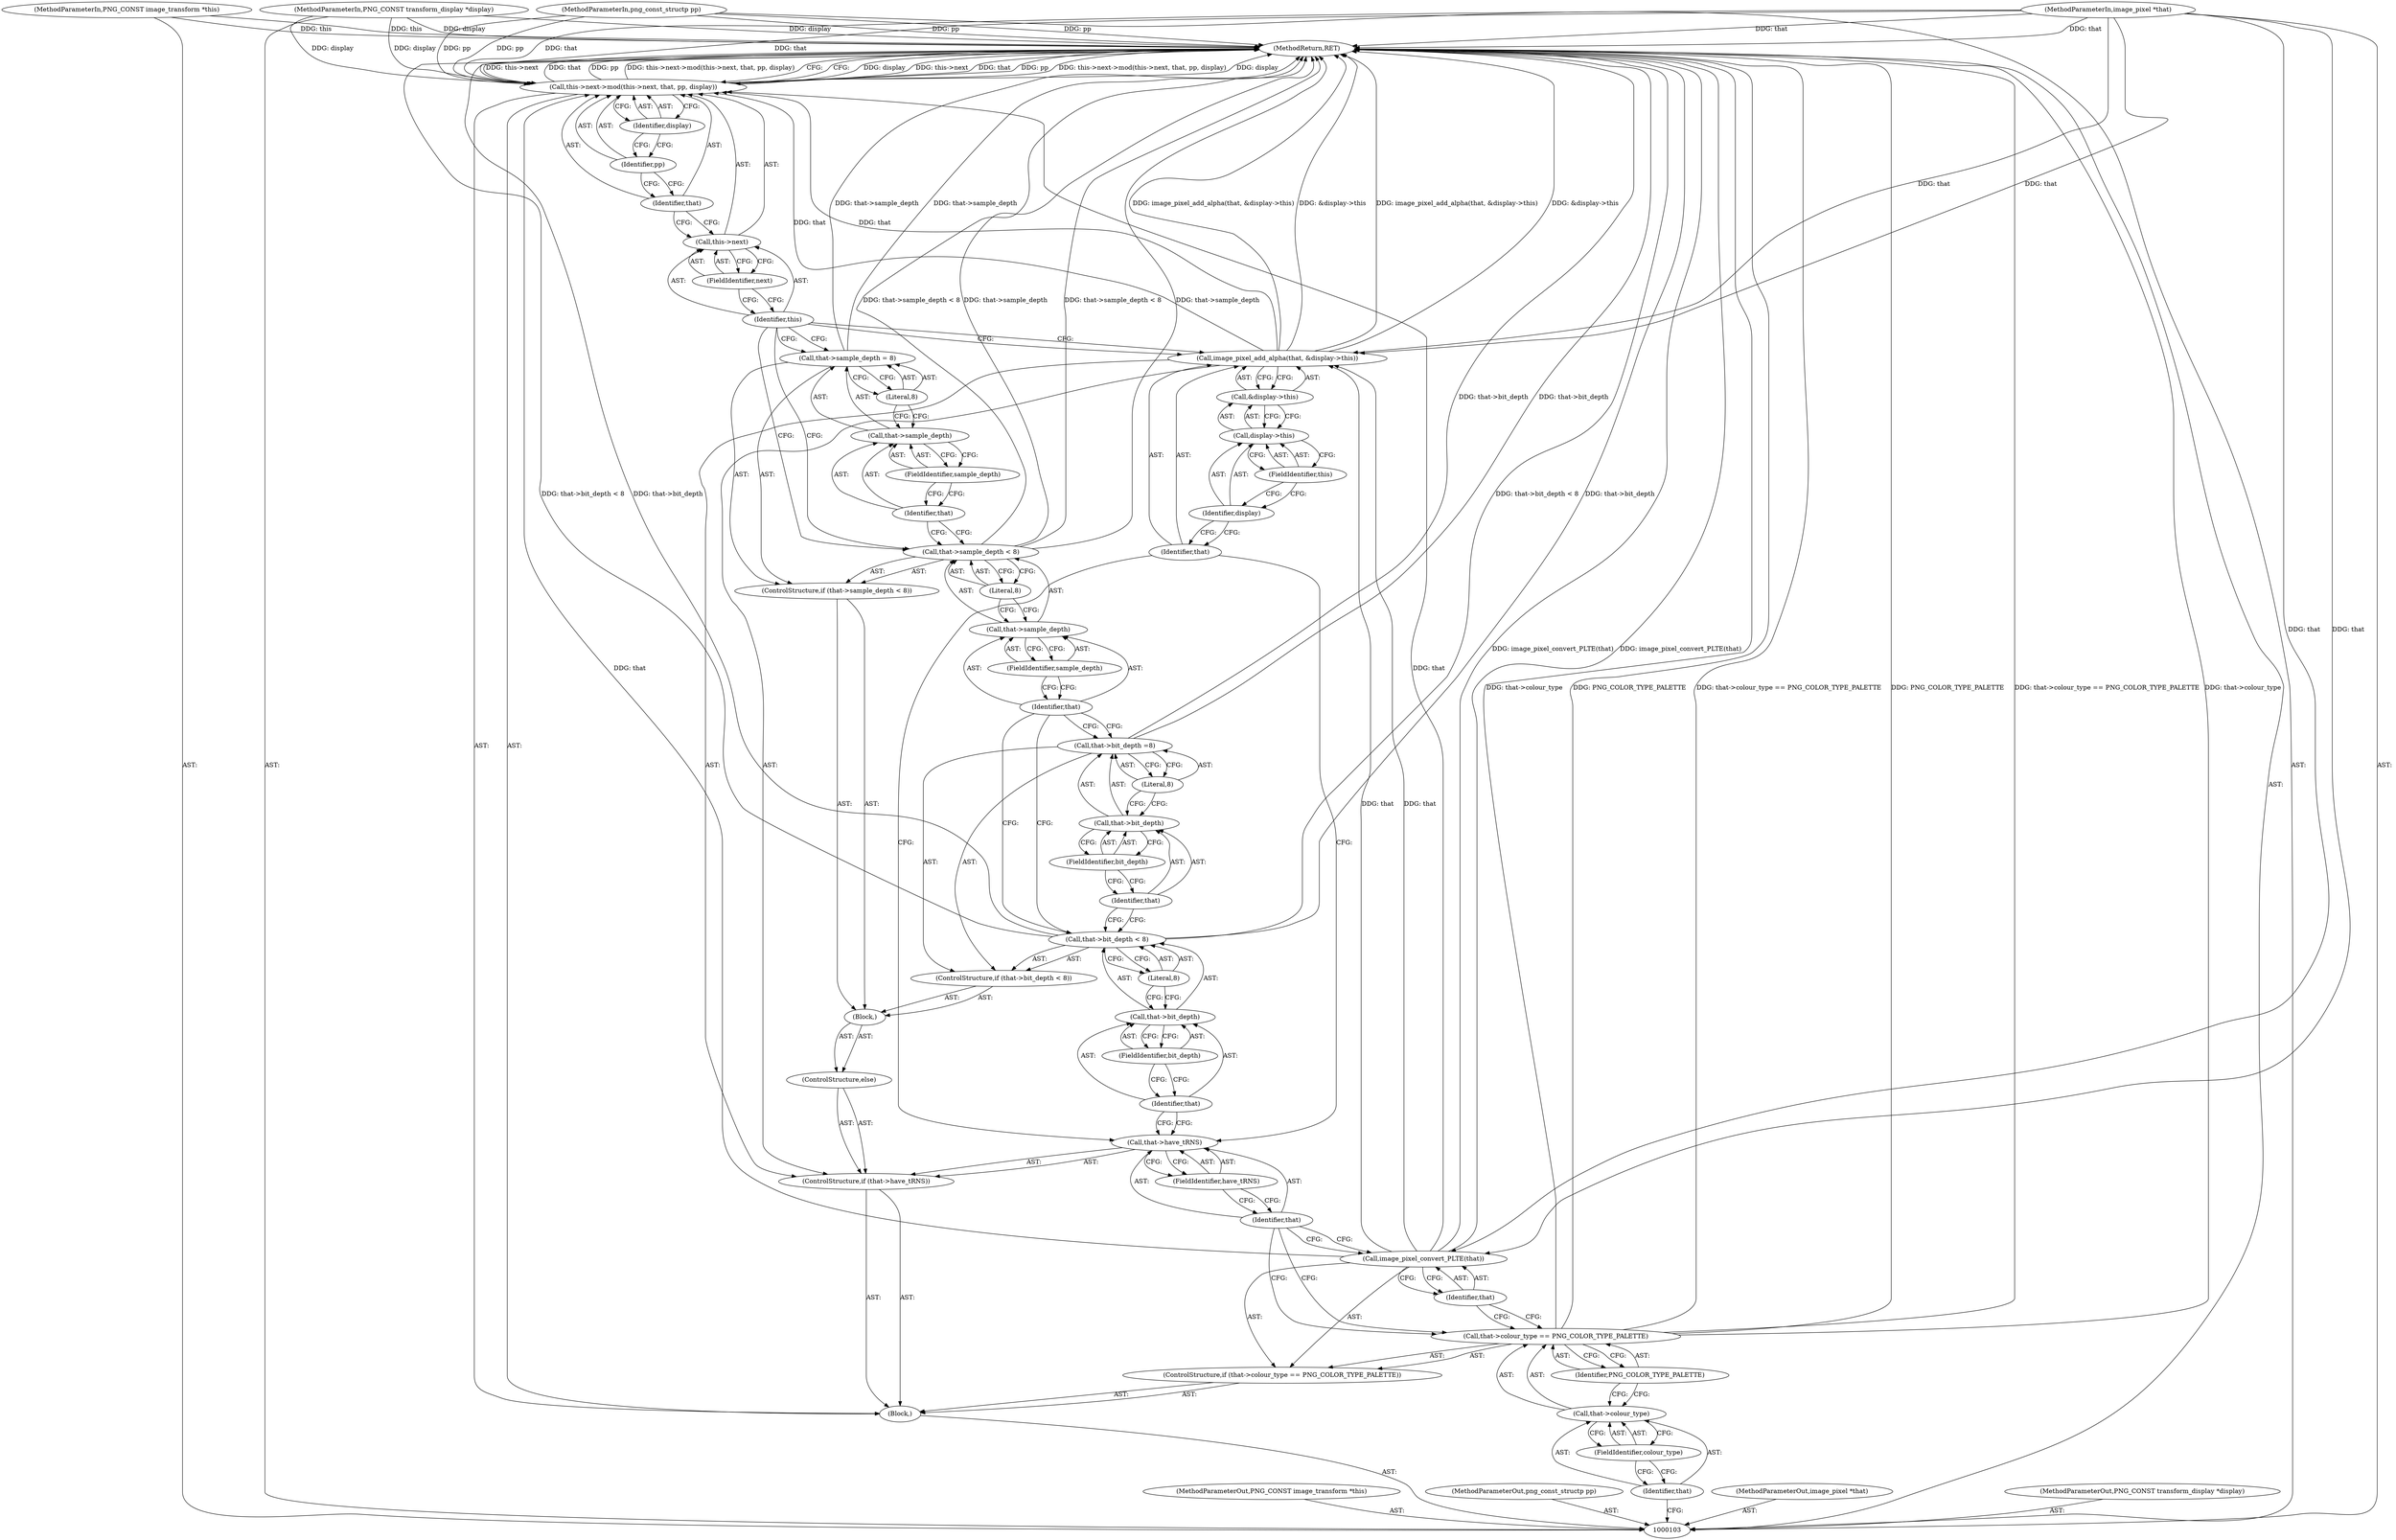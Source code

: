 digraph "1_Android_9d4853418ab2f754c2b63e091c29c5529b8b86ca_89" {
"1000158" [label="(MethodReturn,RET)"];
"1000104" [label="(MethodParameterIn,PNG_CONST image_transform *this)"];
"1000207" [label="(MethodParameterOut,PNG_CONST image_transform *this)"];
"1000120" [label="(FieldIdentifier,have_tRNS)"];
"1000117" [label="(ControlStructure,if (that->have_tRNS))"];
"1000118" [label="(Call,that->have_tRNS)"];
"1000119" [label="(Identifier,that)"];
"1000122" [label="(Identifier,that)"];
"1000123" [label="(Call,&display->this)"];
"1000124" [label="(Call,display->this)"];
"1000125" [label="(Identifier,display)"];
"1000126" [label="(FieldIdentifier,this)"];
"1000121" [label="(Call,image_pixel_add_alpha(that, &display->this))"];
"1000127" [label="(ControlStructure,else)"];
"1000128" [label="(Block,)"];
"1000129" [label="(ControlStructure,if (that->bit_depth < 8))"];
"1000133" [label="(FieldIdentifier,bit_depth)"];
"1000134" [label="(Literal,8)"];
"1000130" [label="(Call,that->bit_depth < 8)"];
"1000131" [label="(Call,that->bit_depth)"];
"1000132" [label="(Identifier,that)"];
"1000138" [label="(FieldIdentifier,bit_depth)"];
"1000139" [label="(Literal,8)"];
"1000135" [label="(Call,that->bit_depth =8)"];
"1000136" [label="(Call,that->bit_depth)"];
"1000137" [label="(Identifier,that)"];
"1000106" [label="(MethodParameterIn,png_const_structp pp)"];
"1000209" [label="(MethodParameterOut,png_const_structp pp)"];
"1000105" [label="(MethodParameterIn,image_pixel *that)"];
"1000208" [label="(MethodParameterOut,image_pixel *that)"];
"1000141" [label="(Call,that->sample_depth < 8)"];
"1000142" [label="(Call,that->sample_depth)"];
"1000143" [label="(Identifier,that)"];
"1000144" [label="(FieldIdentifier,sample_depth)"];
"1000145" [label="(Literal,8)"];
"1000140" [label="(ControlStructure,if (that->sample_depth < 8))"];
"1000146" [label="(Call,that->sample_depth = 8)"];
"1000147" [label="(Call,that->sample_depth)"];
"1000148" [label="(Identifier,that)"];
"1000149" [label="(FieldIdentifier,sample_depth)"];
"1000150" [label="(Literal,8)"];
"1000152" [label="(Call,this->next)"];
"1000153" [label="(Identifier,this)"];
"1000154" [label="(FieldIdentifier,next)"];
"1000155" [label="(Identifier,that)"];
"1000156" [label="(Identifier,pp)"];
"1000151" [label="(Call,this->next->mod(this->next, that, pp, display))"];
"1000157" [label="(Identifier,display)"];
"1000107" [label="(MethodParameterIn,PNG_CONST transform_display *display)"];
"1000210" [label="(MethodParameterOut,PNG_CONST transform_display *display)"];
"1000108" [label="(Block,)"];
"1000113" [label="(FieldIdentifier,colour_type)"];
"1000114" [label="(Identifier,PNG_COLOR_TYPE_PALETTE)"];
"1000109" [label="(ControlStructure,if (that->colour_type == PNG_COLOR_TYPE_PALETTE))"];
"1000110" [label="(Call,that->colour_type == PNG_COLOR_TYPE_PALETTE)"];
"1000111" [label="(Call,that->colour_type)"];
"1000112" [label="(Identifier,that)"];
"1000116" [label="(Identifier,that)"];
"1000115" [label="(Call,image_pixel_convert_PLTE(that))"];
"1000158" -> "1000103"  [label="AST: "];
"1000158" -> "1000151"  [label="CFG: "];
"1000130" -> "1000158"  [label="DDG: that->bit_depth < 8"];
"1000130" -> "1000158"  [label="DDG: that->bit_depth"];
"1000141" -> "1000158"  [label="DDG: that->sample_depth"];
"1000141" -> "1000158"  [label="DDG: that->sample_depth < 8"];
"1000151" -> "1000158"  [label="DDG: display"];
"1000151" -> "1000158"  [label="DDG: this->next"];
"1000151" -> "1000158"  [label="DDG: that"];
"1000151" -> "1000158"  [label="DDG: pp"];
"1000151" -> "1000158"  [label="DDG: this->next->mod(this->next, that, pp, display)"];
"1000104" -> "1000158"  [label="DDG: this"];
"1000105" -> "1000158"  [label="DDG: that"];
"1000110" -> "1000158"  [label="DDG: PNG_COLOR_TYPE_PALETTE"];
"1000110" -> "1000158"  [label="DDG: that->colour_type == PNG_COLOR_TYPE_PALETTE"];
"1000110" -> "1000158"  [label="DDG: that->colour_type"];
"1000135" -> "1000158"  [label="DDG: that->bit_depth"];
"1000106" -> "1000158"  [label="DDG: pp"];
"1000107" -> "1000158"  [label="DDG: display"];
"1000121" -> "1000158"  [label="DDG: &display->this"];
"1000121" -> "1000158"  [label="DDG: image_pixel_add_alpha(that, &display->this)"];
"1000115" -> "1000158"  [label="DDG: image_pixel_convert_PLTE(that)"];
"1000146" -> "1000158"  [label="DDG: that->sample_depth"];
"1000104" -> "1000103"  [label="AST: "];
"1000104" -> "1000158"  [label="DDG: this"];
"1000207" -> "1000103"  [label="AST: "];
"1000120" -> "1000118"  [label="AST: "];
"1000120" -> "1000119"  [label="CFG: "];
"1000118" -> "1000120"  [label="CFG: "];
"1000117" -> "1000108"  [label="AST: "];
"1000118" -> "1000117"  [label="AST: "];
"1000121" -> "1000117"  [label="AST: "];
"1000127" -> "1000117"  [label="AST: "];
"1000118" -> "1000117"  [label="AST: "];
"1000118" -> "1000120"  [label="CFG: "];
"1000119" -> "1000118"  [label="AST: "];
"1000120" -> "1000118"  [label="AST: "];
"1000122" -> "1000118"  [label="CFG: "];
"1000132" -> "1000118"  [label="CFG: "];
"1000119" -> "1000118"  [label="AST: "];
"1000119" -> "1000115"  [label="CFG: "];
"1000119" -> "1000110"  [label="CFG: "];
"1000120" -> "1000119"  [label="CFG: "];
"1000122" -> "1000121"  [label="AST: "];
"1000122" -> "1000118"  [label="CFG: "];
"1000125" -> "1000122"  [label="CFG: "];
"1000123" -> "1000121"  [label="AST: "];
"1000123" -> "1000124"  [label="CFG: "];
"1000124" -> "1000123"  [label="AST: "];
"1000121" -> "1000123"  [label="CFG: "];
"1000124" -> "1000123"  [label="AST: "];
"1000124" -> "1000126"  [label="CFG: "];
"1000125" -> "1000124"  [label="AST: "];
"1000126" -> "1000124"  [label="AST: "];
"1000123" -> "1000124"  [label="CFG: "];
"1000125" -> "1000124"  [label="AST: "];
"1000125" -> "1000122"  [label="CFG: "];
"1000126" -> "1000125"  [label="CFG: "];
"1000126" -> "1000124"  [label="AST: "];
"1000126" -> "1000125"  [label="CFG: "];
"1000124" -> "1000126"  [label="CFG: "];
"1000121" -> "1000117"  [label="AST: "];
"1000121" -> "1000123"  [label="CFG: "];
"1000122" -> "1000121"  [label="AST: "];
"1000123" -> "1000121"  [label="AST: "];
"1000153" -> "1000121"  [label="CFG: "];
"1000121" -> "1000158"  [label="DDG: &display->this"];
"1000121" -> "1000158"  [label="DDG: image_pixel_add_alpha(that, &display->this)"];
"1000115" -> "1000121"  [label="DDG: that"];
"1000105" -> "1000121"  [label="DDG: that"];
"1000121" -> "1000151"  [label="DDG: that"];
"1000127" -> "1000117"  [label="AST: "];
"1000128" -> "1000127"  [label="AST: "];
"1000128" -> "1000127"  [label="AST: "];
"1000129" -> "1000128"  [label="AST: "];
"1000140" -> "1000128"  [label="AST: "];
"1000129" -> "1000128"  [label="AST: "];
"1000130" -> "1000129"  [label="AST: "];
"1000135" -> "1000129"  [label="AST: "];
"1000133" -> "1000131"  [label="AST: "];
"1000133" -> "1000132"  [label="CFG: "];
"1000131" -> "1000133"  [label="CFG: "];
"1000134" -> "1000130"  [label="AST: "];
"1000134" -> "1000131"  [label="CFG: "];
"1000130" -> "1000134"  [label="CFG: "];
"1000130" -> "1000129"  [label="AST: "];
"1000130" -> "1000134"  [label="CFG: "];
"1000131" -> "1000130"  [label="AST: "];
"1000134" -> "1000130"  [label="AST: "];
"1000137" -> "1000130"  [label="CFG: "];
"1000143" -> "1000130"  [label="CFG: "];
"1000130" -> "1000158"  [label="DDG: that->bit_depth < 8"];
"1000130" -> "1000158"  [label="DDG: that->bit_depth"];
"1000131" -> "1000130"  [label="AST: "];
"1000131" -> "1000133"  [label="CFG: "];
"1000132" -> "1000131"  [label="AST: "];
"1000133" -> "1000131"  [label="AST: "];
"1000134" -> "1000131"  [label="CFG: "];
"1000132" -> "1000131"  [label="AST: "];
"1000132" -> "1000118"  [label="CFG: "];
"1000133" -> "1000132"  [label="CFG: "];
"1000138" -> "1000136"  [label="AST: "];
"1000138" -> "1000137"  [label="CFG: "];
"1000136" -> "1000138"  [label="CFG: "];
"1000139" -> "1000135"  [label="AST: "];
"1000139" -> "1000136"  [label="CFG: "];
"1000135" -> "1000139"  [label="CFG: "];
"1000135" -> "1000129"  [label="AST: "];
"1000135" -> "1000139"  [label="CFG: "];
"1000136" -> "1000135"  [label="AST: "];
"1000139" -> "1000135"  [label="AST: "];
"1000143" -> "1000135"  [label="CFG: "];
"1000135" -> "1000158"  [label="DDG: that->bit_depth"];
"1000136" -> "1000135"  [label="AST: "];
"1000136" -> "1000138"  [label="CFG: "];
"1000137" -> "1000136"  [label="AST: "];
"1000138" -> "1000136"  [label="AST: "];
"1000139" -> "1000136"  [label="CFG: "];
"1000137" -> "1000136"  [label="AST: "];
"1000137" -> "1000130"  [label="CFG: "];
"1000138" -> "1000137"  [label="CFG: "];
"1000106" -> "1000103"  [label="AST: "];
"1000106" -> "1000158"  [label="DDG: pp"];
"1000106" -> "1000151"  [label="DDG: pp"];
"1000209" -> "1000103"  [label="AST: "];
"1000105" -> "1000103"  [label="AST: "];
"1000105" -> "1000158"  [label="DDG: that"];
"1000105" -> "1000115"  [label="DDG: that"];
"1000105" -> "1000121"  [label="DDG: that"];
"1000105" -> "1000151"  [label="DDG: that"];
"1000208" -> "1000103"  [label="AST: "];
"1000141" -> "1000140"  [label="AST: "];
"1000141" -> "1000145"  [label="CFG: "];
"1000142" -> "1000141"  [label="AST: "];
"1000145" -> "1000141"  [label="AST: "];
"1000148" -> "1000141"  [label="CFG: "];
"1000153" -> "1000141"  [label="CFG: "];
"1000141" -> "1000158"  [label="DDG: that->sample_depth"];
"1000141" -> "1000158"  [label="DDG: that->sample_depth < 8"];
"1000142" -> "1000141"  [label="AST: "];
"1000142" -> "1000144"  [label="CFG: "];
"1000143" -> "1000142"  [label="AST: "];
"1000144" -> "1000142"  [label="AST: "];
"1000145" -> "1000142"  [label="CFG: "];
"1000143" -> "1000142"  [label="AST: "];
"1000143" -> "1000135"  [label="CFG: "];
"1000143" -> "1000130"  [label="CFG: "];
"1000144" -> "1000143"  [label="CFG: "];
"1000144" -> "1000142"  [label="AST: "];
"1000144" -> "1000143"  [label="CFG: "];
"1000142" -> "1000144"  [label="CFG: "];
"1000145" -> "1000141"  [label="AST: "];
"1000145" -> "1000142"  [label="CFG: "];
"1000141" -> "1000145"  [label="CFG: "];
"1000140" -> "1000128"  [label="AST: "];
"1000141" -> "1000140"  [label="AST: "];
"1000146" -> "1000140"  [label="AST: "];
"1000146" -> "1000140"  [label="AST: "];
"1000146" -> "1000150"  [label="CFG: "];
"1000147" -> "1000146"  [label="AST: "];
"1000150" -> "1000146"  [label="AST: "];
"1000153" -> "1000146"  [label="CFG: "];
"1000146" -> "1000158"  [label="DDG: that->sample_depth"];
"1000147" -> "1000146"  [label="AST: "];
"1000147" -> "1000149"  [label="CFG: "];
"1000148" -> "1000147"  [label="AST: "];
"1000149" -> "1000147"  [label="AST: "];
"1000150" -> "1000147"  [label="CFG: "];
"1000148" -> "1000147"  [label="AST: "];
"1000148" -> "1000141"  [label="CFG: "];
"1000149" -> "1000148"  [label="CFG: "];
"1000149" -> "1000147"  [label="AST: "];
"1000149" -> "1000148"  [label="CFG: "];
"1000147" -> "1000149"  [label="CFG: "];
"1000150" -> "1000146"  [label="AST: "];
"1000150" -> "1000147"  [label="CFG: "];
"1000146" -> "1000150"  [label="CFG: "];
"1000152" -> "1000151"  [label="AST: "];
"1000152" -> "1000154"  [label="CFG: "];
"1000153" -> "1000152"  [label="AST: "];
"1000154" -> "1000152"  [label="AST: "];
"1000155" -> "1000152"  [label="CFG: "];
"1000153" -> "1000152"  [label="AST: "];
"1000153" -> "1000121"  [label="CFG: "];
"1000153" -> "1000146"  [label="CFG: "];
"1000153" -> "1000141"  [label="CFG: "];
"1000154" -> "1000153"  [label="CFG: "];
"1000154" -> "1000152"  [label="AST: "];
"1000154" -> "1000153"  [label="CFG: "];
"1000152" -> "1000154"  [label="CFG: "];
"1000155" -> "1000151"  [label="AST: "];
"1000155" -> "1000152"  [label="CFG: "];
"1000156" -> "1000155"  [label="CFG: "];
"1000156" -> "1000151"  [label="AST: "];
"1000156" -> "1000155"  [label="CFG: "];
"1000157" -> "1000156"  [label="CFG: "];
"1000151" -> "1000108"  [label="AST: "];
"1000151" -> "1000157"  [label="CFG: "];
"1000152" -> "1000151"  [label="AST: "];
"1000155" -> "1000151"  [label="AST: "];
"1000156" -> "1000151"  [label="AST: "];
"1000157" -> "1000151"  [label="AST: "];
"1000158" -> "1000151"  [label="CFG: "];
"1000151" -> "1000158"  [label="DDG: display"];
"1000151" -> "1000158"  [label="DDG: this->next"];
"1000151" -> "1000158"  [label="DDG: that"];
"1000151" -> "1000158"  [label="DDG: pp"];
"1000151" -> "1000158"  [label="DDG: this->next->mod(this->next, that, pp, display)"];
"1000121" -> "1000151"  [label="DDG: that"];
"1000115" -> "1000151"  [label="DDG: that"];
"1000105" -> "1000151"  [label="DDG: that"];
"1000106" -> "1000151"  [label="DDG: pp"];
"1000107" -> "1000151"  [label="DDG: display"];
"1000157" -> "1000151"  [label="AST: "];
"1000157" -> "1000156"  [label="CFG: "];
"1000151" -> "1000157"  [label="CFG: "];
"1000107" -> "1000103"  [label="AST: "];
"1000107" -> "1000158"  [label="DDG: display"];
"1000107" -> "1000151"  [label="DDG: display"];
"1000210" -> "1000103"  [label="AST: "];
"1000108" -> "1000103"  [label="AST: "];
"1000109" -> "1000108"  [label="AST: "];
"1000117" -> "1000108"  [label="AST: "];
"1000151" -> "1000108"  [label="AST: "];
"1000113" -> "1000111"  [label="AST: "];
"1000113" -> "1000112"  [label="CFG: "];
"1000111" -> "1000113"  [label="CFG: "];
"1000114" -> "1000110"  [label="AST: "];
"1000114" -> "1000111"  [label="CFG: "];
"1000110" -> "1000114"  [label="CFG: "];
"1000109" -> "1000108"  [label="AST: "];
"1000110" -> "1000109"  [label="AST: "];
"1000115" -> "1000109"  [label="AST: "];
"1000110" -> "1000109"  [label="AST: "];
"1000110" -> "1000114"  [label="CFG: "];
"1000111" -> "1000110"  [label="AST: "];
"1000114" -> "1000110"  [label="AST: "];
"1000116" -> "1000110"  [label="CFG: "];
"1000119" -> "1000110"  [label="CFG: "];
"1000110" -> "1000158"  [label="DDG: PNG_COLOR_TYPE_PALETTE"];
"1000110" -> "1000158"  [label="DDG: that->colour_type == PNG_COLOR_TYPE_PALETTE"];
"1000110" -> "1000158"  [label="DDG: that->colour_type"];
"1000111" -> "1000110"  [label="AST: "];
"1000111" -> "1000113"  [label="CFG: "];
"1000112" -> "1000111"  [label="AST: "];
"1000113" -> "1000111"  [label="AST: "];
"1000114" -> "1000111"  [label="CFG: "];
"1000112" -> "1000111"  [label="AST: "];
"1000112" -> "1000103"  [label="CFG: "];
"1000113" -> "1000112"  [label="CFG: "];
"1000116" -> "1000115"  [label="AST: "];
"1000116" -> "1000110"  [label="CFG: "];
"1000115" -> "1000116"  [label="CFG: "];
"1000115" -> "1000109"  [label="AST: "];
"1000115" -> "1000116"  [label="CFG: "];
"1000116" -> "1000115"  [label="AST: "];
"1000119" -> "1000115"  [label="CFG: "];
"1000115" -> "1000158"  [label="DDG: image_pixel_convert_PLTE(that)"];
"1000105" -> "1000115"  [label="DDG: that"];
"1000115" -> "1000121"  [label="DDG: that"];
"1000115" -> "1000151"  [label="DDG: that"];
}
